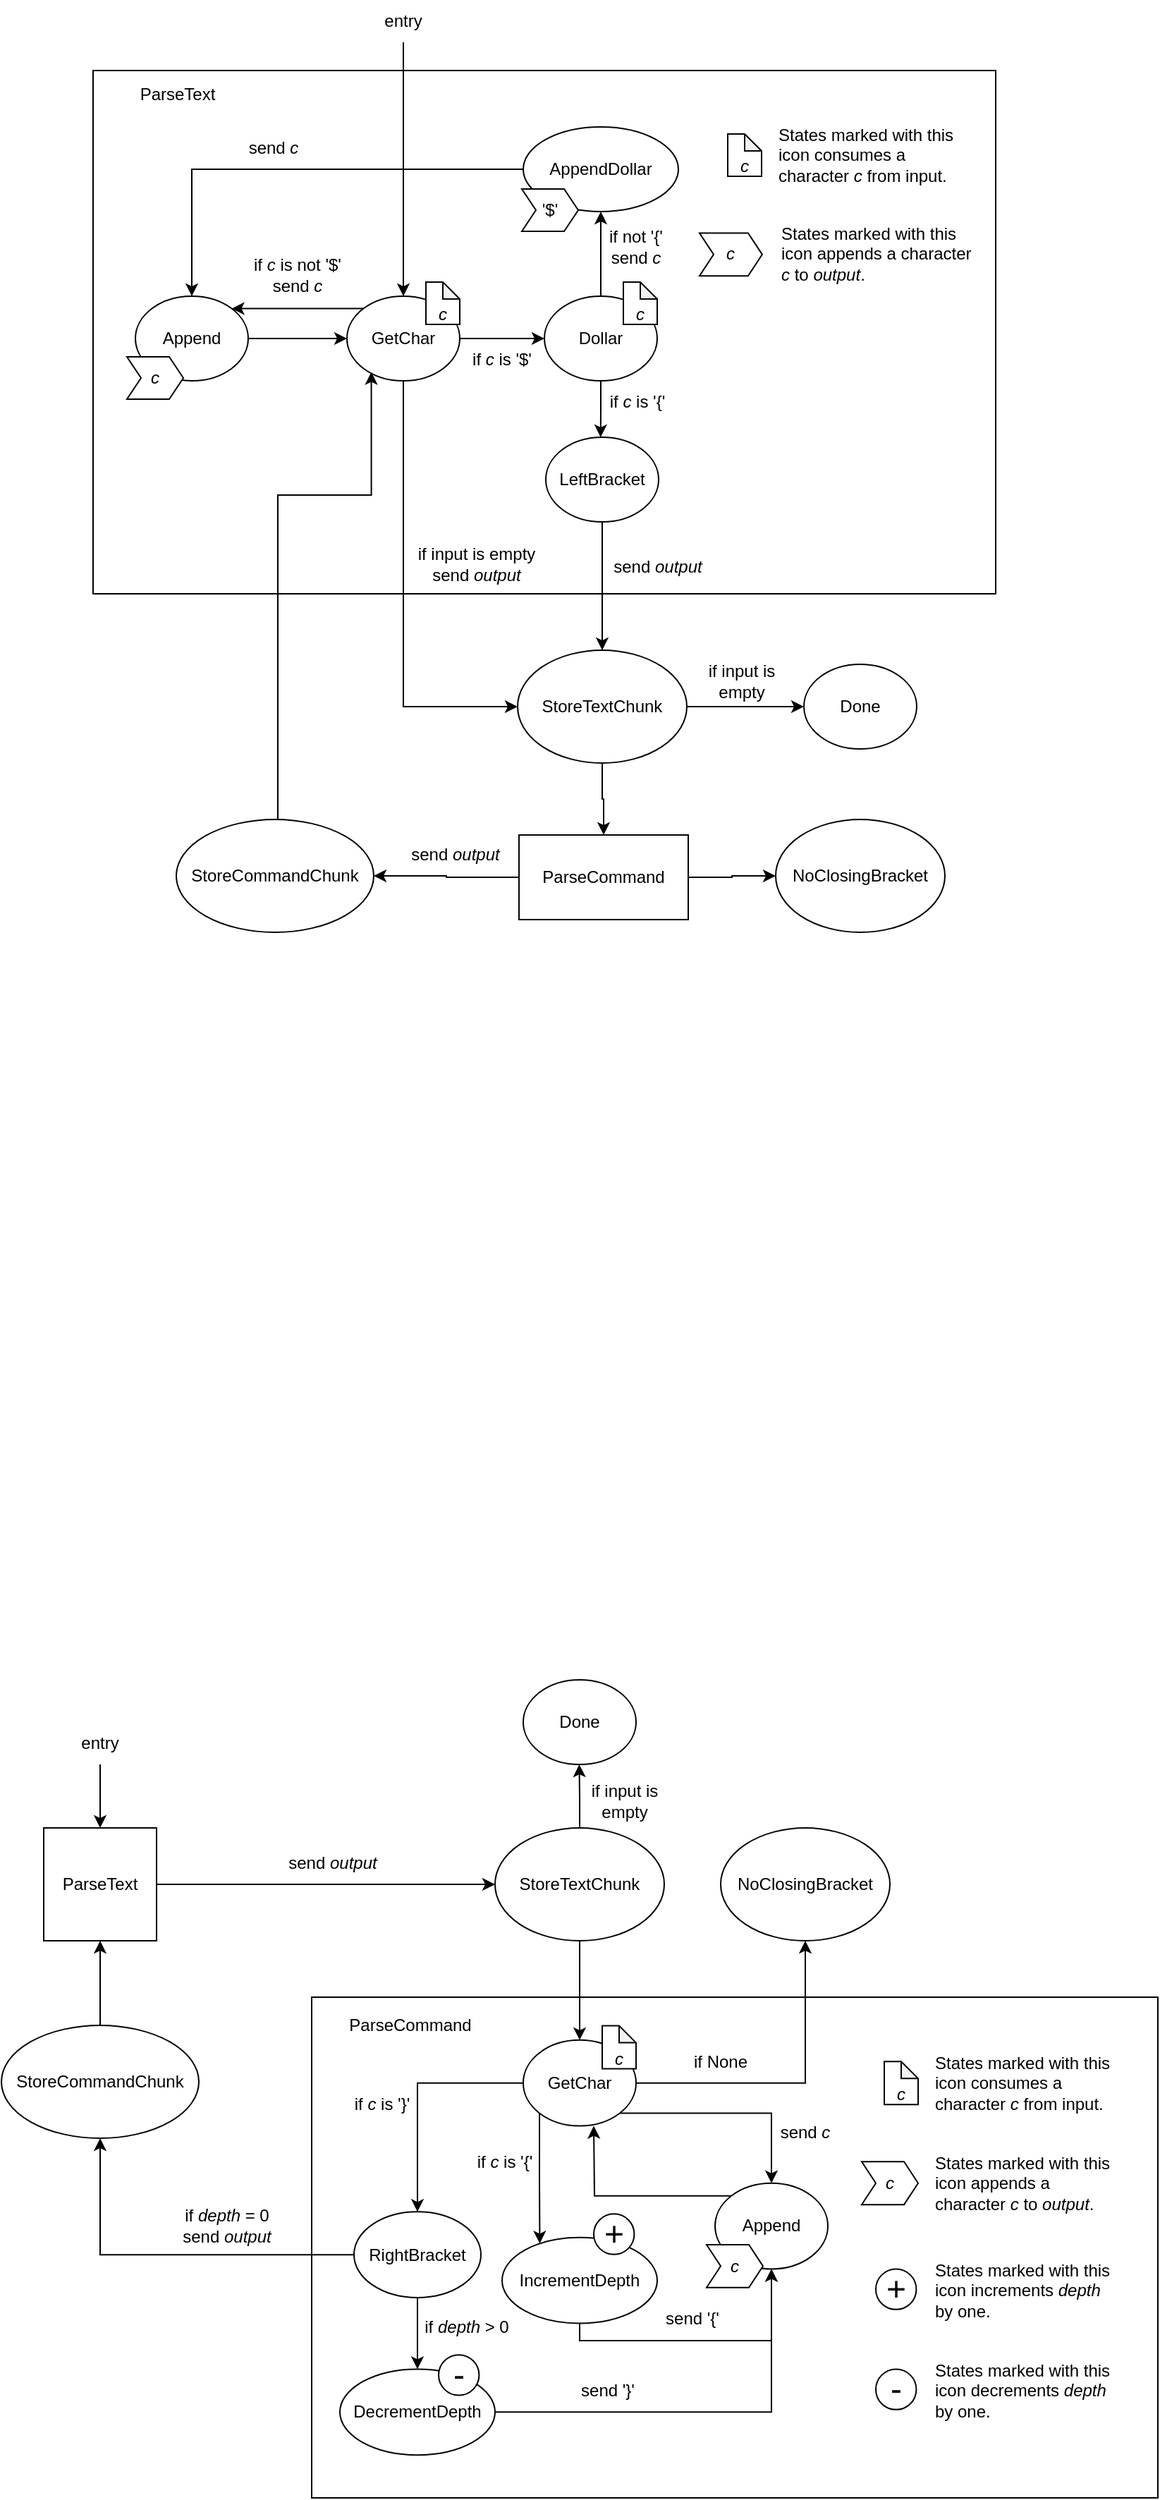 <mxfile version="21.1.7" type="github">
  <diagram name="Final State Machine" id="Ba7436QLJbThtLxYU6n6">
    <mxGraphModel dx="2471" dy="1474" grid="1" gridSize="10" guides="1" tooltips="1" connect="1" arrows="1" fold="1" page="1" pageScale="1" pageWidth="850" pageHeight="1100" math="0" shadow="0">
      <root>
        <mxCell id="0" />
        <mxCell id="1" parent="0" />
        <mxCell id="i_3fjbcKc8RPNMoTjh3c-25" value="" style="group" vertex="1" connectable="0" parent="1">
          <mxGeometry x="15" y="1350" width="820" height="580" as="geometry" />
        </mxCell>
        <mxCell id="6i5JkS_G5Znk1qNWYGiz-121" value="Done" style="ellipse;whiteSpace=wrap;html=1;container=0;" parent="i_3fjbcKc8RPNMoTjh3c-25" vertex="1">
          <mxGeometry x="370" width="80" height="60" as="geometry" />
        </mxCell>
        <mxCell id="6i5JkS_G5Znk1qNWYGiz-145" value="" style="group" parent="i_3fjbcKc8RPNMoTjh3c-25" vertex="1" connectable="0">
          <mxGeometry x="220" y="225" width="600" height="355" as="geometry" />
        </mxCell>
        <mxCell id="6i5JkS_G5Znk1qNWYGiz-70" value="" style="rounded=0;whiteSpace=wrap;html=1;movable=1;resizable=1;rotatable=1;deletable=1;editable=1;connectable=1;container=0;" parent="6i5JkS_G5Znk1qNWYGiz-145" vertex="1">
          <mxGeometry width="600" height="355" as="geometry" />
        </mxCell>
        <mxCell id="6i5JkS_G5Znk1qNWYGiz-74" value="ParseCommand" style="text;html=1;strokeColor=none;fillColor=none;align=center;verticalAlign=middle;whiteSpace=wrap;rounded=0;container=0;" parent="6i5JkS_G5Znk1qNWYGiz-145" vertex="1">
          <mxGeometry x="20" y="10.14" width="100" height="19.86" as="geometry" />
        </mxCell>
        <mxCell id="6i5JkS_G5Znk1qNWYGiz-87" value="if None" style="text;html=1;strokeColor=none;fillColor=none;align=center;verticalAlign=middle;whiteSpace=wrap;rounded=0;container=0;" parent="6i5JkS_G5Znk1qNWYGiz-145" vertex="1">
          <mxGeometry x="260" y="30.429" width="60" height="30.429" as="geometry" />
        </mxCell>
        <mxCell id="6i5JkS_G5Znk1qNWYGiz-89" value="RightBracket" style="ellipse;whiteSpace=wrap;html=1;container=0;" parent="6i5JkS_G5Znk1qNWYGiz-145" vertex="1">
          <mxGeometry x="30" y="152.143" width="90" height="60.857" as="geometry" />
        </mxCell>
        <mxCell id="6i5JkS_G5Znk1qNWYGiz-91" style="edgeStyle=orthogonalEdgeStyle;rounded=0;orthogonalLoop=1;jettySize=auto;html=1;entryX=0.5;entryY=0;entryDx=0;entryDy=0;" parent="6i5JkS_G5Znk1qNWYGiz-145" source="6i5JkS_G5Znk1qNWYGiz-77" target="6i5JkS_G5Znk1qNWYGiz-89" edge="1">
          <mxGeometry relative="1" as="geometry" />
        </mxCell>
        <mxCell id="6i5JkS_G5Znk1qNWYGiz-92" value="if &lt;i&gt;c&lt;/i&gt; is &#39;}&#39;" style="text;html=1;strokeColor=none;fillColor=none;align=center;verticalAlign=middle;whiteSpace=wrap;rounded=0;container=0;" parent="6i5JkS_G5Znk1qNWYGiz-145" vertex="1">
          <mxGeometry x="20" y="60.857" width="60" height="30.429" as="geometry" />
        </mxCell>
        <mxCell id="6i5JkS_G5Znk1qNWYGiz-97" value="if &lt;i&gt;depth&lt;/i&gt; &amp;gt; 0" style="text;html=1;strokeColor=none;fillColor=none;align=center;verticalAlign=middle;whiteSpace=wrap;rounded=0;container=0;" parent="6i5JkS_G5Znk1qNWYGiz-145" vertex="1">
          <mxGeometry x="75" y="219.086" width="70" height="30.429" as="geometry" />
        </mxCell>
        <mxCell id="6i5JkS_G5Znk1qNWYGiz-103" value="if &lt;i&gt;c&lt;/i&gt; is &#39;{&#39;" style="text;html=1;strokeColor=none;fillColor=none;align=center;verticalAlign=middle;whiteSpace=wrap;rounded=0;container=0;" parent="6i5JkS_G5Znk1qNWYGiz-145" vertex="1">
          <mxGeometry x="110" y="101.429" width="54" height="30.429" as="geometry" />
        </mxCell>
        <mxCell id="6i5JkS_G5Znk1qNWYGiz-113" value="send &#39;}&#39;" style="text;html=1;strokeColor=none;fillColor=none;align=center;verticalAlign=middle;whiteSpace=wrap;rounded=0;container=0;" parent="6i5JkS_G5Znk1qNWYGiz-145" vertex="1">
          <mxGeometry x="180" y="263.714" width="60" height="30.429" as="geometry" />
        </mxCell>
        <mxCell id="6i5JkS_G5Znk1qNWYGiz-114" value="&lt;div&gt;send &#39;{&#39;&lt;/div&gt;" style="text;html=1;strokeColor=none;fillColor=none;align=center;verticalAlign=middle;whiteSpace=wrap;rounded=0;container=0;" parent="6i5JkS_G5Znk1qNWYGiz-145" vertex="1">
          <mxGeometry x="240" y="213" width="60" height="30.429" as="geometry" />
        </mxCell>
        <mxCell id="6i5JkS_G5Znk1qNWYGiz-115" style="edgeStyle=orthogonalEdgeStyle;rounded=0;orthogonalLoop=1;jettySize=auto;html=1;exitX=0;exitY=0;exitDx=0;exitDy=0;" parent="6i5JkS_G5Znk1qNWYGiz-145" source="6i5JkS_G5Znk1qNWYGiz-105" edge="1">
          <mxGeometry relative="1" as="geometry">
            <mxPoint x="200" y="91.286" as="targetPoint" />
          </mxGeometry>
        </mxCell>
        <mxCell id="6i5JkS_G5Znk1qNWYGiz-96" style="edgeStyle=orthogonalEdgeStyle;rounded=0;orthogonalLoop=1;jettySize=auto;html=1;exitX=0.5;exitY=1;exitDx=0;exitDy=0;" parent="6i5JkS_G5Znk1qNWYGiz-145" source="6i5JkS_G5Znk1qNWYGiz-89" target="6i5JkS_G5Znk1qNWYGiz-95" edge="1">
          <mxGeometry relative="1" as="geometry" />
        </mxCell>
        <mxCell id="6i5JkS_G5Znk1qNWYGiz-142" value="send &lt;i&gt;c&lt;/i&gt;" style="text;html=1;strokeColor=none;fillColor=none;align=center;verticalAlign=middle;whiteSpace=wrap;rounded=0;fontSize=12;container=0;" parent="6i5JkS_G5Znk1qNWYGiz-145" vertex="1">
          <mxGeometry x="320" y="81.143" width="60" height="30.429" as="geometry" />
        </mxCell>
        <mxCell id="6i5JkS_G5Znk1qNWYGiz-77" value="&lt;div&gt;GetChar&lt;/div&gt;" style="ellipse;whiteSpace=wrap;html=1;container=0;" parent="6i5JkS_G5Znk1qNWYGiz-145" vertex="1">
          <mxGeometry x="150" y="30.429" width="80" height="60.857" as="geometry" />
        </mxCell>
        <mxCell id="6i5JkS_G5Znk1qNWYGiz-78" value="&lt;div&gt;&lt;br&gt;&lt;/div&gt;&lt;div&gt;&lt;i&gt;c&lt;/i&gt;&lt;/div&gt;" style="shape=note;whiteSpace=wrap;html=1;backgroundOutline=1;darkOpacity=0.05;size=12;container=0;" parent="6i5JkS_G5Znk1qNWYGiz-145" vertex="1">
          <mxGeometry x="206" y="20.286" width="24" height="30.429" as="geometry" />
        </mxCell>
        <mxCell id="6i5JkS_G5Znk1qNWYGiz-105" value="Append" style="ellipse;whiteSpace=wrap;html=1;container=0;" parent="6i5JkS_G5Znk1qNWYGiz-145" vertex="1">
          <mxGeometry x="286" y="131.857" width="80" height="60.857" as="geometry" />
        </mxCell>
        <mxCell id="6i5JkS_G5Znk1qNWYGiz-107" style="edgeStyle=orthogonalEdgeStyle;rounded=0;orthogonalLoop=1;jettySize=auto;html=1;exitX=1;exitY=1;exitDx=0;exitDy=0;" parent="6i5JkS_G5Znk1qNWYGiz-145" source="6i5JkS_G5Znk1qNWYGiz-77" target="6i5JkS_G5Znk1qNWYGiz-105" edge="1">
          <mxGeometry relative="1" as="geometry" />
        </mxCell>
        <mxCell id="6i5JkS_G5Znk1qNWYGiz-106" value="&lt;i&gt;c&lt;/i&gt;" style="shape=step;perimeter=stepPerimeter;whiteSpace=wrap;html=1;fixedSize=1;size=10.0;container=0;" parent="6i5JkS_G5Znk1qNWYGiz-145" vertex="1">
          <mxGeometry x="280" y="175.471" width="40" height="30.429" as="geometry" />
        </mxCell>
        <mxCell id="6i5JkS_G5Znk1qNWYGiz-125" value="States marked with this icon consumes a character &lt;i&gt;c&lt;/i&gt; from input." style="text;html=1;strokeColor=none;fillColor=none;align=left;verticalAlign=middle;whiteSpace=wrap;rounded=0;container=0;" parent="6i5JkS_G5Znk1qNWYGiz-145" vertex="1">
          <mxGeometry x="440" y="40.571" width="130" height="40.571" as="geometry" />
        </mxCell>
        <mxCell id="6i5JkS_G5Znk1qNWYGiz-126" value="&lt;div&gt;&lt;br&gt;&lt;/div&gt;&lt;div&gt;&lt;i&gt;c&lt;/i&gt;&lt;/div&gt;" style="shape=note;whiteSpace=wrap;html=1;backgroundOutline=1;darkOpacity=0.05;size=12;container=0;" parent="6i5JkS_G5Znk1qNWYGiz-145" vertex="1">
          <mxGeometry x="406" y="45.643" width="24" height="30.429" as="geometry" />
        </mxCell>
        <mxCell id="6i5JkS_G5Znk1qNWYGiz-99" value="IncrementDepth" style="ellipse;whiteSpace=wrap;html=1;container=0;" parent="6i5JkS_G5Znk1qNWYGiz-145" vertex="1">
          <mxGeometry x="135" y="170.4" width="110" height="60.857" as="geometry" />
        </mxCell>
        <mxCell id="6i5JkS_G5Znk1qNWYGiz-100" style="edgeStyle=orthogonalEdgeStyle;rounded=0;orthogonalLoop=1;jettySize=auto;html=1;exitX=0;exitY=1;exitDx=0;exitDy=0;entryX=0.243;entryY=0.07;entryDx=0;entryDy=0;entryPerimeter=0;" parent="6i5JkS_G5Znk1qNWYGiz-145" source="6i5JkS_G5Znk1qNWYGiz-77" target="6i5JkS_G5Znk1qNWYGiz-99" edge="1">
          <mxGeometry relative="1" as="geometry" />
        </mxCell>
        <mxCell id="6i5JkS_G5Znk1qNWYGiz-110" style="edgeStyle=orthogonalEdgeStyle;rounded=0;orthogonalLoop=1;jettySize=auto;html=1;exitX=0.5;exitY=1;exitDx=0;exitDy=0;entryX=0.5;entryY=1;entryDx=0;entryDy=0;" parent="6i5JkS_G5Znk1qNWYGiz-145" source="6i5JkS_G5Znk1qNWYGiz-99" target="6i5JkS_G5Znk1qNWYGiz-105" edge="1">
          <mxGeometry relative="1" as="geometry">
            <Array as="points">
              <mxPoint x="190" y="243.429" />
              <mxPoint x="326" y="243.429" />
            </Array>
          </mxGeometry>
        </mxCell>
        <mxCell id="6i5JkS_G5Znk1qNWYGiz-116" value="&lt;font style=&quot;font-size: 24px;&quot;&gt;+&lt;/font&gt;" style="ellipse;whiteSpace=wrap;html=1;aspect=fixed;container=0;" parent="6i5JkS_G5Znk1qNWYGiz-145" vertex="1">
          <mxGeometry x="200" y="153.664" width="28.714" height="28.714" as="geometry" />
        </mxCell>
        <mxCell id="6i5JkS_G5Znk1qNWYGiz-95" value="DecrementDepth" style="ellipse;whiteSpace=wrap;html=1;container=0;" parent="6i5JkS_G5Znk1qNWYGiz-145" vertex="1">
          <mxGeometry x="20" y="263.714" width="110" height="60.857" as="geometry" />
        </mxCell>
        <mxCell id="6i5JkS_G5Znk1qNWYGiz-112" style="edgeStyle=orthogonalEdgeStyle;rounded=0;orthogonalLoop=1;jettySize=auto;html=1;exitX=1;exitY=0.5;exitDx=0;exitDy=0;entryX=0.5;entryY=1;entryDx=0;entryDy=0;" parent="6i5JkS_G5Znk1qNWYGiz-145" source="6i5JkS_G5Znk1qNWYGiz-95" target="6i5JkS_G5Znk1qNWYGiz-105" edge="1">
          <mxGeometry relative="1" as="geometry" />
        </mxCell>
        <mxCell id="6i5JkS_G5Znk1qNWYGiz-117" value="&lt;font style=&quot;font-size: 24px;&quot;&gt;-&lt;/font&gt;" style="ellipse;whiteSpace=wrap;html=1;aspect=fixed;container=0;" parent="6i5JkS_G5Znk1qNWYGiz-145" vertex="1">
          <mxGeometry x="90" y="253.571" width="28.714" height="28.714" as="geometry" />
        </mxCell>
        <mxCell id="6i5JkS_G5Znk1qNWYGiz-132" value="&lt;font style=&quot;font-size: 24px;&quot;&gt;+&lt;/font&gt;" style="ellipse;whiteSpace=wrap;html=1;aspect=fixed;container=0;" parent="6i5JkS_G5Znk1qNWYGiz-145" vertex="1">
          <mxGeometry x="400" y="192.714" width="28.714" height="28.714" as="geometry" />
        </mxCell>
        <mxCell id="6i5JkS_G5Znk1qNWYGiz-137" value="States marked with this icon increments &lt;i&gt;depth&lt;/i&gt; by one." style="text;html=1;strokeColor=none;fillColor=none;align=left;verticalAlign=middle;whiteSpace=wrap;rounded=0;fontSize=12;container=0;" parent="6i5JkS_G5Znk1qNWYGiz-145" vertex="1">
          <mxGeometry x="440" y="192.714" width="130" height="30.429" as="geometry" />
        </mxCell>
        <mxCell id="6i5JkS_G5Znk1qNWYGiz-133" value="&lt;font style=&quot;font-size: 24px;&quot;&gt;-&lt;/font&gt;" style="ellipse;whiteSpace=wrap;html=1;aspect=fixed;container=0;" parent="6i5JkS_G5Znk1qNWYGiz-145" vertex="1">
          <mxGeometry x="400" y="263.714" width="28.714" height="28.714" as="geometry" />
        </mxCell>
        <mxCell id="6i5JkS_G5Znk1qNWYGiz-138" value="States marked with this icon decrements &lt;i&gt;depth&lt;/i&gt; by one." style="text;html=1;strokeColor=none;fillColor=none;align=left;verticalAlign=middle;whiteSpace=wrap;rounded=0;fontSize=12;container=0;" parent="6i5JkS_G5Znk1qNWYGiz-145" vertex="1">
          <mxGeometry x="440" y="263.714" width="130" height="30.429" as="geometry" />
        </mxCell>
        <mxCell id="i_3fjbcKc8RPNMoTjh3c-20" value="" style="group" vertex="1" connectable="0" parent="6i5JkS_G5Znk1qNWYGiz-145">
          <mxGeometry x="390" y="101.429" width="180" height="60.857" as="geometry" />
        </mxCell>
        <mxCell id="6i5JkS_G5Znk1qNWYGiz-130" value="&lt;div&gt;States marked with this icon appends a character &lt;i&gt;c&lt;/i&gt; to &lt;i&gt;output&lt;/i&gt;.&lt;br&gt;&lt;/div&gt;" style="text;html=1;strokeColor=none;fillColor=none;align=left;verticalAlign=middle;whiteSpace=wrap;rounded=0;container=0;" parent="i_3fjbcKc8RPNMoTjh3c-20" vertex="1">
          <mxGeometry x="50" width="130" height="60.857" as="geometry" />
        </mxCell>
        <mxCell id="6i5JkS_G5Znk1qNWYGiz-131" value="&lt;i&gt;c&lt;/i&gt;" style="shape=step;perimeter=stepPerimeter;whiteSpace=wrap;html=1;fixedSize=1;size=10.0;container=0;" parent="i_3fjbcKc8RPNMoTjh3c-20" vertex="1">
          <mxGeometry y="15.214" width="40" height="30.429" as="geometry" />
        </mxCell>
        <mxCell id="6i5JkS_G5Znk1qNWYGiz-64" value="ParseText" style="whiteSpace=wrap;html=1;aspect=fixed;" parent="i_3fjbcKc8RPNMoTjh3c-25" vertex="1">
          <mxGeometry x="30" y="105" width="80" height="80" as="geometry" />
        </mxCell>
        <mxCell id="6i5JkS_G5Znk1qNWYGiz-86" style="edgeStyle=orthogonalEdgeStyle;rounded=0;orthogonalLoop=1;jettySize=auto;html=1;exitX=0.5;exitY=1;exitDx=0;exitDy=0;entryX=0.5;entryY=0;entryDx=0;entryDy=0;" parent="i_3fjbcKc8RPNMoTjh3c-25" source="6i5JkS_G5Znk1qNWYGiz-65" target="6i5JkS_G5Znk1qNWYGiz-77" edge="1">
          <mxGeometry relative="1" as="geometry" />
        </mxCell>
        <mxCell id="i_3fjbcKc8RPNMoTjh3c-1" style="edgeStyle=orthogonalEdgeStyle;rounded=0;orthogonalLoop=1;jettySize=auto;html=1;exitX=0.5;exitY=0;exitDx=0;exitDy=0;" edge="1" parent="i_3fjbcKc8RPNMoTjh3c-25" source="6i5JkS_G5Znk1qNWYGiz-65">
          <mxGeometry relative="1" as="geometry">
            <mxPoint x="409.714" y="60" as="targetPoint" />
          </mxGeometry>
        </mxCell>
        <mxCell id="6i5JkS_G5Znk1qNWYGiz-65" value="StoreTextChunk" style="ellipse;whiteSpace=wrap;html=1;" parent="i_3fjbcKc8RPNMoTjh3c-25" vertex="1">
          <mxGeometry x="350" y="105" width="120" height="80" as="geometry" />
        </mxCell>
        <mxCell id="6i5JkS_G5Znk1qNWYGiz-66" style="edgeStyle=orthogonalEdgeStyle;rounded=0;orthogonalLoop=1;jettySize=auto;html=1;exitX=1;exitY=0.5;exitDx=0;exitDy=0;entryX=0;entryY=0.5;entryDx=0;entryDy=0;" parent="i_3fjbcKc8RPNMoTjh3c-25" source="6i5JkS_G5Znk1qNWYGiz-64" target="6i5JkS_G5Znk1qNWYGiz-65" edge="1">
          <mxGeometry relative="1" as="geometry" />
        </mxCell>
        <mxCell id="6i5JkS_G5Znk1qNWYGiz-67" value="send &lt;i&gt;output&lt;/i&gt;" style="text;html=1;strokeColor=none;fillColor=none;align=center;verticalAlign=middle;whiteSpace=wrap;rounded=0;" parent="i_3fjbcKc8RPNMoTjh3c-25" vertex="1">
          <mxGeometry x="200" y="115" width="70" height="30" as="geometry" />
        </mxCell>
        <mxCell id="6i5JkS_G5Znk1qNWYGiz-69" style="edgeStyle=orthogonalEdgeStyle;rounded=0;orthogonalLoop=1;jettySize=auto;html=1;" parent="i_3fjbcKc8RPNMoTjh3c-25" source="6i5JkS_G5Znk1qNWYGiz-68" target="6i5JkS_G5Znk1qNWYGiz-64" edge="1">
          <mxGeometry relative="1" as="geometry" />
        </mxCell>
        <mxCell id="6i5JkS_G5Znk1qNWYGiz-68" value="StoreCommandChunk" style="ellipse;whiteSpace=wrap;html=1;" parent="i_3fjbcKc8RPNMoTjh3c-25" vertex="1">
          <mxGeometry y="245" width="140" height="80" as="geometry" />
        </mxCell>
        <mxCell id="6i5JkS_G5Znk1qNWYGiz-71" value="NoClosingBracket" style="ellipse;whiteSpace=wrap;html=1;" parent="i_3fjbcKc8RPNMoTjh3c-25" vertex="1">
          <mxGeometry x="510" y="105" width="120" height="80" as="geometry" />
        </mxCell>
        <mxCell id="6i5JkS_G5Znk1qNWYGiz-85" style="edgeStyle=orthogonalEdgeStyle;rounded=0;orthogonalLoop=1;jettySize=auto;html=1;exitX=1;exitY=0.5;exitDx=0;exitDy=0;entryX=0.5;entryY=1;entryDx=0;entryDy=0;" parent="i_3fjbcKc8RPNMoTjh3c-25" source="6i5JkS_G5Znk1qNWYGiz-77" target="6i5JkS_G5Znk1qNWYGiz-71" edge="1">
          <mxGeometry relative="1" as="geometry" />
        </mxCell>
        <mxCell id="6i5JkS_G5Znk1qNWYGiz-93" style="edgeStyle=orthogonalEdgeStyle;rounded=0;orthogonalLoop=1;jettySize=auto;html=1;exitX=0;exitY=0.5;exitDx=0;exitDy=0;entryX=0.5;entryY=1;entryDx=0;entryDy=0;" parent="i_3fjbcKc8RPNMoTjh3c-25" source="6i5JkS_G5Znk1qNWYGiz-89" target="6i5JkS_G5Znk1qNWYGiz-68" edge="1">
          <mxGeometry relative="1" as="geometry" />
        </mxCell>
        <mxCell id="6i5JkS_G5Znk1qNWYGiz-94" value="&lt;div&gt;if &lt;i&gt;depth&lt;/i&gt; = 0&lt;/div&gt;&lt;div&gt;send &lt;i&gt;output&lt;/i&gt;&lt;/div&gt;" style="text;html=1;strokeColor=none;fillColor=none;align=center;verticalAlign=middle;whiteSpace=wrap;rounded=0;" parent="i_3fjbcKc8RPNMoTjh3c-25" vertex="1">
          <mxGeometry x="120" y="366.5" width="80" height="40" as="geometry" />
        </mxCell>
        <mxCell id="6i5JkS_G5Znk1qNWYGiz-156" style="edgeStyle=orthogonalEdgeStyle;rounded=0;orthogonalLoop=1;jettySize=auto;html=1;entryX=0.5;entryY=0;entryDx=0;entryDy=0;fontSize=12;" parent="i_3fjbcKc8RPNMoTjh3c-25" source="6i5JkS_G5Znk1qNWYGiz-155" target="6i5JkS_G5Znk1qNWYGiz-64" edge="1">
          <mxGeometry relative="1" as="geometry" />
        </mxCell>
        <mxCell id="6i5JkS_G5Znk1qNWYGiz-155" value="entry" style="text;html=1;strokeColor=none;fillColor=none;align=center;verticalAlign=middle;whiteSpace=wrap;rounded=0;fontSize=12;" parent="i_3fjbcKc8RPNMoTjh3c-25" vertex="1">
          <mxGeometry x="40" y="30" width="60" height="30" as="geometry" />
        </mxCell>
        <mxCell id="i_3fjbcKc8RPNMoTjh3c-2" value="if input is empty" style="text;html=1;strokeColor=none;fillColor=none;align=center;verticalAlign=middle;whiteSpace=wrap;rounded=0;" vertex="1" parent="i_3fjbcKc8RPNMoTjh3c-25">
          <mxGeometry x="412" y="71" width="60" height="30" as="geometry" />
        </mxCell>
        <mxCell id="i_3fjbcKc8RPNMoTjh3c-28" value="" style="group" vertex="1" connectable="0" parent="1">
          <mxGeometry x="80" y="159" width="640" height="661" as="geometry" />
        </mxCell>
        <mxCell id="6i5JkS_G5Znk1qNWYGiz-26" value="" style="rounded=0;whiteSpace=wrap;html=1;movable=1;resizable=1;rotatable=1;deletable=1;editable=1;connectable=1;container=0;locked=0;" parent="i_3fjbcKc8RPNMoTjh3c-28" vertex="1">
          <mxGeometry y="50" width="640" height="371" as="geometry" />
        </mxCell>
        <mxCell id="6i5JkS_G5Znk1qNWYGiz-57" value="StoreTextChunk" style="ellipse;whiteSpace=wrap;html=1;" parent="i_3fjbcKc8RPNMoTjh3c-28" vertex="1">
          <mxGeometry x="301" y="461" width="120" height="80" as="geometry" />
        </mxCell>
        <mxCell id="6i5JkS_G5Znk1qNWYGiz-59" value="StoreCommandChunk" style="ellipse;whiteSpace=wrap;html=1;" parent="i_3fjbcKc8RPNMoTjh3c-28" vertex="1">
          <mxGeometry x="59" y="581" width="140" height="80" as="geometry" />
        </mxCell>
        <mxCell id="6i5JkS_G5Znk1qNWYGiz-61" value="send &lt;i&gt;output&lt;/i&gt;" style="text;html=1;strokeColor=none;fillColor=none;align=center;verticalAlign=middle;whiteSpace=wrap;rounded=0;" parent="i_3fjbcKc8RPNMoTjh3c-28" vertex="1">
          <mxGeometry x="222" y="591" width="70" height="30" as="geometry" />
        </mxCell>
        <mxCell id="6i5JkS_G5Znk1qNWYGiz-72" value="NoClosingBracket" style="ellipse;whiteSpace=wrap;html=1;" parent="i_3fjbcKc8RPNMoTjh3c-28" vertex="1">
          <mxGeometry x="484" y="581" width="120" height="80" as="geometry" />
        </mxCell>
        <mxCell id="6i5JkS_G5Znk1qNWYGiz-152" style="edgeStyle=orthogonalEdgeStyle;rounded=0;orthogonalLoop=1;jettySize=auto;html=1;exitX=0;exitY=0.5;exitDx=0;exitDy=0;entryX=1;entryY=0.5;entryDx=0;entryDy=0;fontSize=12;" parent="i_3fjbcKc8RPNMoTjh3c-28" source="6i5JkS_G5Znk1qNWYGiz-149" target="6i5JkS_G5Znk1qNWYGiz-59" edge="1">
          <mxGeometry relative="1" as="geometry" />
        </mxCell>
        <mxCell id="i_3fjbcKc8RPNMoTjh3c-12" style="edgeStyle=orthogonalEdgeStyle;rounded=0;orthogonalLoop=1;jettySize=auto;html=1;exitX=1;exitY=0.5;exitDx=0;exitDy=0;entryX=0;entryY=0.5;entryDx=0;entryDy=0;" edge="1" parent="i_3fjbcKc8RPNMoTjh3c-28" source="6i5JkS_G5Znk1qNWYGiz-149" target="6i5JkS_G5Znk1qNWYGiz-72">
          <mxGeometry relative="1" as="geometry" />
        </mxCell>
        <mxCell id="6i5JkS_G5Znk1qNWYGiz-149" value="ParseCommand" style="rounded=0;whiteSpace=wrap;html=1;fontSize=12;" parent="i_3fjbcKc8RPNMoTjh3c-28" vertex="1">
          <mxGeometry x="302" y="592" width="120" height="60" as="geometry" />
        </mxCell>
        <mxCell id="i_3fjbcKc8RPNMoTjh3c-15" style="edgeStyle=orthogonalEdgeStyle;rounded=0;orthogonalLoop=1;jettySize=auto;html=1;exitX=0.5;exitY=1;exitDx=0;exitDy=0;entryX=0.5;entryY=0;entryDx=0;entryDy=0;" edge="1" parent="i_3fjbcKc8RPNMoTjh3c-28" source="6i5JkS_G5Znk1qNWYGiz-57" target="6i5JkS_G5Znk1qNWYGiz-149">
          <mxGeometry relative="1" as="geometry" />
        </mxCell>
        <mxCell id="i_3fjbcKc8RPNMoTjh3c-13" style="edgeStyle=orthogonalEdgeStyle;rounded=0;orthogonalLoop=1;jettySize=auto;html=1;exitX=0.5;exitY=1;exitDx=0;exitDy=0;entryX=0.5;entryY=0;entryDx=0;entryDy=0;" edge="1" parent="i_3fjbcKc8RPNMoTjh3c-28" source="6i5JkS_G5Znk1qNWYGiz-8" target="6i5JkS_G5Znk1qNWYGiz-57">
          <mxGeometry relative="1" as="geometry" />
        </mxCell>
        <mxCell id="6i5JkS_G5Znk1qNWYGiz-8" value="LeftBracket" style="ellipse;whiteSpace=wrap;html=1;container=0;" parent="i_3fjbcKc8RPNMoTjh3c-28" vertex="1">
          <mxGeometry x="321" y="310" width="80" height="60" as="geometry" />
        </mxCell>
        <mxCell id="6i5JkS_G5Znk1qNWYGiz-25" value="ParseText" style="text;html=1;strokeColor=none;fillColor=none;align=center;verticalAlign=middle;whiteSpace=wrap;rounded=0;container=0;" parent="i_3fjbcKc8RPNMoTjh3c-28" vertex="1">
          <mxGeometry x="30" y="52" width="60" height="30" as="geometry" />
        </mxCell>
        <mxCell id="6i5JkS_G5Znk1qNWYGiz-33" value="if &lt;i&gt;c&lt;/i&gt; is &#39;$&#39;" style="text;html=1;strokeColor=none;fillColor=none;align=center;verticalAlign=middle;whiteSpace=wrap;rounded=0;container=0;" parent="i_3fjbcKc8RPNMoTjh3c-28" vertex="1">
          <mxGeometry x="260" y="240" width="60" height="30" as="geometry" />
        </mxCell>
        <mxCell id="6i5JkS_G5Znk1qNWYGiz-34" value="if &lt;i&gt;c&lt;/i&gt; is &#39;{&#39;" style="text;html=1;strokeColor=none;fillColor=none;align=center;verticalAlign=middle;whiteSpace=wrap;rounded=0;container=0;" parent="i_3fjbcKc8RPNMoTjh3c-28" vertex="1">
          <mxGeometry x="356" y="270" width="60" height="30" as="geometry" />
        </mxCell>
        <mxCell id="6i5JkS_G5Znk1qNWYGiz-35" value="if not &#39;{&#39; send &lt;i&gt;c&lt;/i&gt;" style="text;html=1;strokeColor=none;fillColor=none;align=center;verticalAlign=middle;whiteSpace=wrap;rounded=0;container=0;" parent="i_3fjbcKc8RPNMoTjh3c-28" vertex="1">
          <mxGeometry x="355" y="160" width="60" height="30" as="geometry" />
        </mxCell>
        <mxCell id="6i5JkS_G5Znk1qNWYGiz-36" value="send &lt;i&gt;c&lt;/i&gt;" style="text;html=1;strokeColor=none;fillColor=none;align=center;verticalAlign=middle;whiteSpace=wrap;rounded=0;container=0;" parent="i_3fjbcKc8RPNMoTjh3c-28" vertex="1">
          <mxGeometry x="98" y="90" width="60" height="30" as="geometry" />
        </mxCell>
        <mxCell id="6i5JkS_G5Znk1qNWYGiz-37" value="if &lt;i&gt;c&lt;/i&gt; is not &#39;$&#39;&lt;br&gt;&lt;div&gt;send &lt;i&gt;c&lt;/i&gt;&lt;/div&gt;" style="text;html=1;strokeColor=none;fillColor=none;align=center;verticalAlign=middle;whiteSpace=wrap;rounded=0;container=0;" parent="i_3fjbcKc8RPNMoTjh3c-28" vertex="1">
          <mxGeometry x="110" y="180" width="70" height="30" as="geometry" />
        </mxCell>
        <mxCell id="6i5JkS_G5Znk1qNWYGiz-80" value="" style="group" parent="i_3fjbcKc8RPNMoTjh3c-28" vertex="1" connectable="0">
          <mxGeometry x="180" y="200" width="80" height="70" as="geometry" />
        </mxCell>
        <mxCell id="6i5JkS_G5Znk1qNWYGiz-2" value="&lt;div&gt;GetChar&lt;/div&gt;" style="ellipse;whiteSpace=wrap;html=1;container=0;" parent="6i5JkS_G5Znk1qNWYGiz-80" vertex="1">
          <mxGeometry y="10" width="80" height="60" as="geometry" />
        </mxCell>
        <mxCell id="6i5JkS_G5Znk1qNWYGiz-40" value="&lt;div&gt;&lt;br&gt;&lt;/div&gt;&lt;div&gt;&lt;i&gt;c&lt;/i&gt;&lt;/div&gt;" style="shape=note;whiteSpace=wrap;html=1;backgroundOutline=1;darkOpacity=0.05;size=12;container=0;" parent="6i5JkS_G5Znk1qNWYGiz-80" vertex="1">
          <mxGeometry x="56" width="24" height="30" as="geometry" />
        </mxCell>
        <mxCell id="6i5JkS_G5Znk1qNWYGiz-81" value="" style="group" parent="i_3fjbcKc8RPNMoTjh3c-28" vertex="1" connectable="0">
          <mxGeometry x="24" y="210" width="86" height="73" as="geometry" />
        </mxCell>
        <mxCell id="6i5JkS_G5Znk1qNWYGiz-18" value="Append" style="ellipse;whiteSpace=wrap;html=1;container=0;" parent="6i5JkS_G5Znk1qNWYGiz-81" vertex="1">
          <mxGeometry x="6" width="80" height="60" as="geometry" />
        </mxCell>
        <mxCell id="6i5JkS_G5Znk1qNWYGiz-45" value="&lt;i&gt;c&lt;/i&gt;" style="shape=step;perimeter=stepPerimeter;whiteSpace=wrap;html=1;fixedSize=1;size=10.0;container=0;" parent="6i5JkS_G5Znk1qNWYGiz-81" vertex="1">
          <mxGeometry y="43" width="40" height="30" as="geometry" />
        </mxCell>
        <mxCell id="6i5JkS_G5Znk1qNWYGiz-19" style="edgeStyle=orthogonalEdgeStyle;rounded=0;orthogonalLoop=1;jettySize=auto;html=1;exitX=0;exitY=0;exitDx=0;exitDy=0;entryX=1;entryY=0;entryDx=0;entryDy=0;" parent="i_3fjbcKc8RPNMoTjh3c-28" source="6i5JkS_G5Znk1qNWYGiz-2" target="6i5JkS_G5Znk1qNWYGiz-18" edge="1">
          <mxGeometry relative="1" as="geometry" />
        </mxCell>
        <mxCell id="6i5JkS_G5Znk1qNWYGiz-82" value="" style="group" parent="i_3fjbcKc8RPNMoTjh3c-28" vertex="1" connectable="0">
          <mxGeometry x="320" y="200" width="80" height="70" as="geometry" />
        </mxCell>
        <mxCell id="i_3fjbcKc8RPNMoTjh3c-8" style="edgeStyle=orthogonalEdgeStyle;rounded=0;orthogonalLoop=1;jettySize=auto;html=1;exitX=0.5;exitY=1;exitDx=0;exitDy=0;" edge="1" parent="6i5JkS_G5Znk1qNWYGiz-82" source="6i5JkS_G5Znk1qNWYGiz-7">
          <mxGeometry relative="1" as="geometry">
            <mxPoint x="39.857" y="110" as="targetPoint" />
          </mxGeometry>
        </mxCell>
        <mxCell id="6i5JkS_G5Znk1qNWYGiz-7" value="&lt;div&gt;Dollar&lt;/div&gt;" style="ellipse;whiteSpace=wrap;html=1;container=0;" parent="6i5JkS_G5Znk1qNWYGiz-82" vertex="1">
          <mxGeometry y="10" width="80" height="60" as="geometry" />
        </mxCell>
        <mxCell id="6i5JkS_G5Znk1qNWYGiz-41" value="&lt;div&gt;&lt;br&gt;&lt;/div&gt;&lt;div&gt;&lt;i&gt;c&lt;/i&gt;&lt;/div&gt;" style="shape=note;whiteSpace=wrap;html=1;backgroundOutline=1;darkOpacity=0.05;size=12;container=0;" parent="6i5JkS_G5Znk1qNWYGiz-82" vertex="1">
          <mxGeometry x="56" width="24" height="30" as="geometry" />
        </mxCell>
        <mxCell id="6i5JkS_G5Znk1qNWYGiz-9" style="edgeStyle=orthogonalEdgeStyle;rounded=0;orthogonalLoop=1;jettySize=auto;html=1;exitX=1;exitY=0.5;exitDx=0;exitDy=0;entryX=0;entryY=0.5;entryDx=0;entryDy=0;" parent="i_3fjbcKc8RPNMoTjh3c-28" source="6i5JkS_G5Znk1qNWYGiz-2" target="6i5JkS_G5Znk1qNWYGiz-7" edge="1">
          <mxGeometry relative="1" as="geometry" />
        </mxCell>
        <mxCell id="6i5JkS_G5Znk1qNWYGiz-83" value="" style="group" parent="i_3fjbcKc8RPNMoTjh3c-28" vertex="1" connectable="0">
          <mxGeometry x="304" y="90" width="111" height="74" as="geometry" />
        </mxCell>
        <mxCell id="6i5JkS_G5Znk1qNWYGiz-12" value="AppendDollar" style="ellipse;whiteSpace=wrap;html=1;container=0;" parent="6i5JkS_G5Znk1qNWYGiz-83" vertex="1">
          <mxGeometry x="1" width="110" height="60" as="geometry" />
        </mxCell>
        <mxCell id="6i5JkS_G5Znk1qNWYGiz-44" value="&#39;$&#39;" style="shape=step;perimeter=stepPerimeter;whiteSpace=wrap;html=1;fixedSize=1;size=10.0;container=0;" parent="6i5JkS_G5Znk1qNWYGiz-83" vertex="1">
          <mxGeometry y="44" width="40" height="30" as="geometry" />
        </mxCell>
        <mxCell id="6i5JkS_G5Znk1qNWYGiz-14" style="edgeStyle=orthogonalEdgeStyle;rounded=0;orthogonalLoop=1;jettySize=auto;html=1;entryX=0.5;entryY=0;entryDx=0;entryDy=0;" parent="i_3fjbcKc8RPNMoTjh3c-28" source="6i5JkS_G5Znk1qNWYGiz-12" target="6i5JkS_G5Znk1qNWYGiz-18" edge="1">
          <mxGeometry relative="1" as="geometry" />
        </mxCell>
        <mxCell id="6i5JkS_G5Znk1qNWYGiz-123" value="" style="group" parent="i_3fjbcKc8RPNMoTjh3c-28" vertex="1" connectable="0">
          <mxGeometry x="450" y="90" width="164" height="40" as="geometry" />
        </mxCell>
        <mxCell id="6i5JkS_G5Znk1qNWYGiz-42" value="States marked with this icon consumes a character &lt;i&gt;c&lt;/i&gt; from input." style="text;html=1;strokeColor=none;fillColor=none;align=left;verticalAlign=middle;whiteSpace=wrap;rounded=0;container=0;" parent="6i5JkS_G5Znk1qNWYGiz-123" vertex="1">
          <mxGeometry x="34" width="130" height="40" as="geometry" />
        </mxCell>
        <mxCell id="6i5JkS_G5Znk1qNWYGiz-43" value="&lt;div&gt;&lt;br&gt;&lt;/div&gt;&lt;div&gt;&lt;i&gt;c&lt;/i&gt;&lt;/div&gt;" style="shape=note;whiteSpace=wrap;html=1;backgroundOutline=1;darkOpacity=0.05;size=12;container=0;" parent="6i5JkS_G5Znk1qNWYGiz-123" vertex="1">
          <mxGeometry y="5" width="24" height="30" as="geometry" />
        </mxCell>
        <mxCell id="6i5JkS_G5Znk1qNWYGiz-13" style="edgeStyle=orthogonalEdgeStyle;rounded=0;orthogonalLoop=1;jettySize=auto;html=1;entryX=0.5;entryY=1;entryDx=0;entryDy=0;" parent="i_3fjbcKc8RPNMoTjh3c-28" source="6i5JkS_G5Znk1qNWYGiz-7" target="6i5JkS_G5Znk1qNWYGiz-12" edge="1">
          <mxGeometry relative="1" as="geometry" />
        </mxCell>
        <mxCell id="6i5JkS_G5Znk1qNWYGiz-146" style="edgeStyle=orthogonalEdgeStyle;rounded=0;orthogonalLoop=1;jettySize=auto;html=1;exitX=1;exitY=0.5;exitDx=0;exitDy=0;fontSize=12;" parent="i_3fjbcKc8RPNMoTjh3c-28" source="6i5JkS_G5Znk1qNWYGiz-18" target="6i5JkS_G5Znk1qNWYGiz-2" edge="1">
          <mxGeometry relative="1" as="geometry" />
        </mxCell>
        <mxCell id="i_3fjbcKc8RPNMoTjh3c-14" style="edgeStyle=orthogonalEdgeStyle;rounded=0;orthogonalLoop=1;jettySize=auto;html=1;exitX=0.5;exitY=1;exitDx=0;exitDy=0;entryX=0;entryY=0.5;entryDx=0;entryDy=0;" edge="1" parent="i_3fjbcKc8RPNMoTjh3c-28" source="6i5JkS_G5Znk1qNWYGiz-2" target="6i5JkS_G5Znk1qNWYGiz-57">
          <mxGeometry relative="1" as="geometry" />
        </mxCell>
        <mxCell id="i_3fjbcKc8RPNMoTjh3c-5" value="&lt;div&gt;if input is empty&lt;/div&gt;send &lt;i&gt;output&lt;/i&gt;" style="text;html=1;strokeColor=none;fillColor=none;align=center;verticalAlign=middle;whiteSpace=wrap;rounded=0;" vertex="1" parent="i_3fjbcKc8RPNMoTjh3c-28">
          <mxGeometry x="220" y="380" width="104" height="40" as="geometry" />
        </mxCell>
        <mxCell id="i_3fjbcKc8RPNMoTjh3c-16" style="edgeStyle=orthogonalEdgeStyle;rounded=0;orthogonalLoop=1;jettySize=auto;html=1;exitX=0.5;exitY=0;exitDx=0;exitDy=0;entryX=0.216;entryY=0.896;entryDx=0;entryDy=0;entryPerimeter=0;" edge="1" parent="i_3fjbcKc8RPNMoTjh3c-28" source="6i5JkS_G5Znk1qNWYGiz-59" target="6i5JkS_G5Znk1qNWYGiz-2">
          <mxGeometry relative="1" as="geometry">
            <mxPoint x="180" y="481" as="targetPoint" />
            <Array as="points">
              <mxPoint x="131" y="581" />
              <mxPoint x="131" y="351" />
              <mxPoint x="197" y="351" />
            </Array>
          </mxGeometry>
        </mxCell>
        <mxCell id="i_3fjbcKc8RPNMoTjh3c-17" value="send &lt;i&gt;output&lt;/i&gt;" style="text;html=1;strokeColor=none;fillColor=none;align=center;verticalAlign=middle;whiteSpace=wrap;rounded=0;" vertex="1" parent="i_3fjbcKc8RPNMoTjh3c-28">
          <mxGeometry x="362" y="387" width="77" height="30" as="geometry" />
        </mxCell>
        <mxCell id="i_3fjbcKc8RPNMoTjh3c-18" value="Done" style="ellipse;whiteSpace=wrap;html=1;container=0;" vertex="1" parent="i_3fjbcKc8RPNMoTjh3c-28">
          <mxGeometry x="504" y="471" width="80" height="60" as="geometry" />
        </mxCell>
        <mxCell id="i_3fjbcKc8RPNMoTjh3c-19" style="edgeStyle=orthogonalEdgeStyle;rounded=0;orthogonalLoop=1;jettySize=auto;html=1;exitX=1;exitY=0.5;exitDx=0;exitDy=0;entryX=0;entryY=0.5;entryDx=0;entryDy=0;" edge="1" parent="i_3fjbcKc8RPNMoTjh3c-28" source="6i5JkS_G5Znk1qNWYGiz-57" target="i_3fjbcKc8RPNMoTjh3c-18">
          <mxGeometry relative="1" as="geometry" />
        </mxCell>
        <mxCell id="i_3fjbcKc8RPNMoTjh3c-21" value="" style="group" vertex="1" connectable="0" parent="i_3fjbcKc8RPNMoTjh3c-28">
          <mxGeometry x="430" y="150" width="200" height="60.86" as="geometry" />
        </mxCell>
        <mxCell id="i_3fjbcKc8RPNMoTjh3c-22" value="&lt;div&gt;States marked with this icon appends a character &lt;i&gt;c&lt;/i&gt; to &lt;i&gt;output&lt;/i&gt;.&lt;br&gt;&lt;/div&gt;" style="text;html=1;strokeColor=none;fillColor=none;align=left;verticalAlign=middle;whiteSpace=wrap;rounded=0;container=0;" vertex="1" parent="i_3fjbcKc8RPNMoTjh3c-21">
          <mxGeometry x="55.556" width="144.444" height="60.86" as="geometry" />
        </mxCell>
        <mxCell id="i_3fjbcKc8RPNMoTjh3c-23" value="&lt;i&gt;c&lt;/i&gt;" style="shape=step;perimeter=stepPerimeter;whiteSpace=wrap;html=1;fixedSize=1;size=10.0;container=0;" vertex="1" parent="i_3fjbcKc8RPNMoTjh3c-21">
          <mxGeometry y="15.215" width="44.444" height="30.43" as="geometry" />
        </mxCell>
        <mxCell id="6i5JkS_G5Znk1qNWYGiz-30" value="entry" style="text;html=1;strokeColor=none;fillColor=none;align=center;verticalAlign=middle;whiteSpace=wrap;rounded=0;container=0;" parent="i_3fjbcKc8RPNMoTjh3c-28" vertex="1">
          <mxGeometry x="190" width="60" height="30" as="geometry" />
        </mxCell>
        <mxCell id="i_3fjbcKc8RPNMoTjh3c-24" style="edgeStyle=orthogonalEdgeStyle;rounded=0;orthogonalLoop=1;jettySize=auto;html=1;entryX=0.5;entryY=0;entryDx=0;entryDy=0;" edge="1" parent="i_3fjbcKc8RPNMoTjh3c-28" source="6i5JkS_G5Znk1qNWYGiz-30" target="6i5JkS_G5Znk1qNWYGiz-2">
          <mxGeometry relative="1" as="geometry" />
        </mxCell>
        <mxCell id="i_3fjbcKc8RPNMoTjh3c-27" value="if input is empty" style="text;html=1;strokeColor=none;fillColor=none;align=center;verticalAlign=middle;whiteSpace=wrap;rounded=0;" vertex="1" parent="i_3fjbcKc8RPNMoTjh3c-28">
          <mxGeometry x="430" y="468" width="60" height="30" as="geometry" />
        </mxCell>
      </root>
    </mxGraphModel>
  </diagram>
</mxfile>
